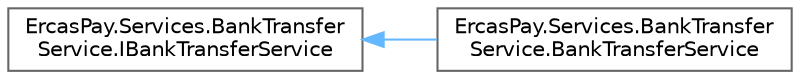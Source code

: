 digraph "Graphical Class Hierarchy"
{
 // LATEX_PDF_SIZE
  bgcolor="transparent";
  edge [fontname=Helvetica,fontsize=10,labelfontname=Helvetica,labelfontsize=10];
  node [fontname=Helvetica,fontsize=10,shape=box,height=0.2,width=0.4];
  rankdir="LR";
  Node0 [id="Node000000",label="ErcasPay.Services.BankTransfer\lService.IBankTransferService",height=0.2,width=0.4,color="grey40", fillcolor="white", style="filled",URL="$interfaceErcasPay_1_1Services_1_1BankTransferService_1_1IBankTransferService.html",tooltip="Service interface for bank transfer payments."];
  Node0 -> Node1 [id="edge15_Node000000_Node000001",dir="back",color="steelblue1",style="solid",tooltip=" "];
  Node1 [id="Node000001",label="ErcasPay.Services.BankTransfer\lService.BankTransferService",height=0.2,width=0.4,color="grey40", fillcolor="white", style="filled",URL="$classErcasPay_1_1Services_1_1BankTransferService_1_1BankTransferService.html",tooltip="Service for bank transfer payments."];
}
